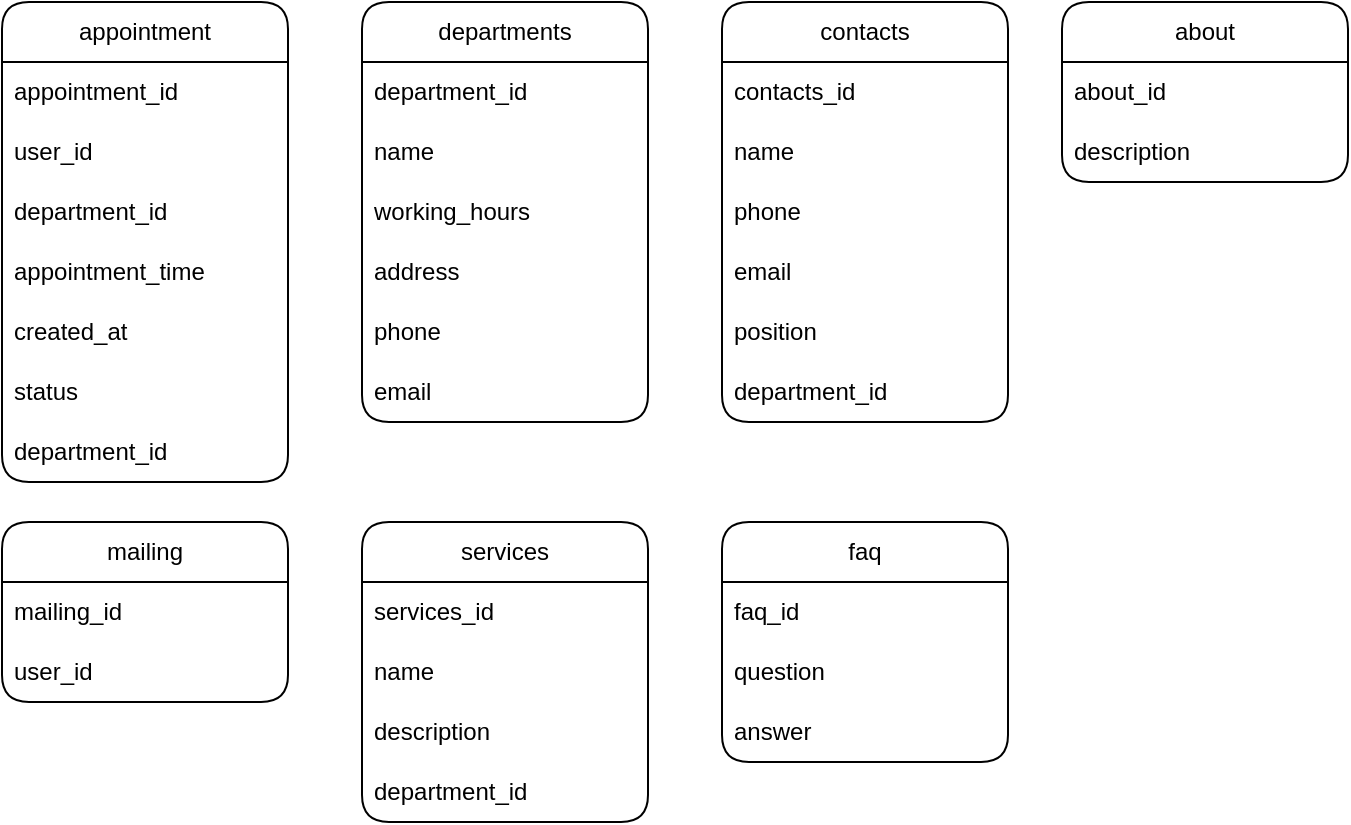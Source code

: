 <mxfile version="24.7.15">
  <diagram name="Страница — 1" id="VpNp2RohpKVzOhCPtYdV">
    <mxGraphModel dx="988" dy="537" grid="1" gridSize="10" guides="1" tooltips="1" connect="1" arrows="1" fold="1" page="1" pageScale="1" pageWidth="827" pageHeight="1169" math="0" shadow="0">
      <root>
        <mxCell id="0" />
        <mxCell id="1" parent="0" />
        <mxCell id="bYDsQo14aCg1KLKc_yVK-1" value="appointment" style="swimlane;fontStyle=0;childLayout=stackLayout;horizontal=1;startSize=30;horizontalStack=0;resizeParent=1;resizeParentMax=0;resizeLast=0;collapsible=1;marginBottom=0;whiteSpace=wrap;html=1;rounded=1;swimlaneLine=1;" vertex="1" parent="1">
          <mxGeometry x="70" y="150" width="143" height="240" as="geometry" />
        </mxCell>
        <mxCell id="bYDsQo14aCg1KLKc_yVK-2" value="appointment_id" style="text;strokeColor=none;fillColor=none;align=left;verticalAlign=middle;spacingLeft=4;spacingRight=4;overflow=hidden;points=[[0,0.5],[1,0.5]];portConstraint=eastwest;rotatable=0;whiteSpace=wrap;html=1;" vertex="1" parent="bYDsQo14aCg1KLKc_yVK-1">
          <mxGeometry y="30" width="143" height="30" as="geometry" />
        </mxCell>
        <mxCell id="bYDsQo14aCg1KLKc_yVK-3" value="user_id" style="text;strokeColor=none;fillColor=none;align=left;verticalAlign=middle;spacingLeft=4;spacingRight=4;overflow=hidden;points=[[0,0.5],[1,0.5]];portConstraint=eastwest;rotatable=0;whiteSpace=wrap;html=1;" vertex="1" parent="bYDsQo14aCg1KLKc_yVK-1">
          <mxGeometry y="60" width="143" height="30" as="geometry" />
        </mxCell>
        <mxCell id="bYDsQo14aCg1KLKc_yVK-4" value="department_id" style="text;strokeColor=none;fillColor=none;align=left;verticalAlign=middle;spacingLeft=4;spacingRight=4;overflow=hidden;points=[[0,0.5],[1,0.5]];portConstraint=eastwest;rotatable=0;whiteSpace=wrap;html=1;" vertex="1" parent="bYDsQo14aCg1KLKc_yVK-1">
          <mxGeometry y="90" width="143" height="30" as="geometry" />
        </mxCell>
        <mxCell id="bYDsQo14aCg1KLKc_yVK-13" value="appointment_time" style="text;strokeColor=none;fillColor=none;align=left;verticalAlign=middle;spacingLeft=4;spacingRight=4;overflow=hidden;points=[[0,0.5],[1,0.5]];portConstraint=eastwest;rotatable=0;whiteSpace=wrap;html=1;" vertex="1" parent="bYDsQo14aCg1KLKc_yVK-1">
          <mxGeometry y="120" width="143" height="30" as="geometry" />
        </mxCell>
        <mxCell id="bYDsQo14aCg1KLKc_yVK-15" value="created_at" style="text;strokeColor=none;fillColor=none;align=left;verticalAlign=middle;spacingLeft=4;spacingRight=4;overflow=hidden;points=[[0,0.5],[1,0.5]];portConstraint=eastwest;rotatable=0;whiteSpace=wrap;html=1;" vertex="1" parent="bYDsQo14aCg1KLKc_yVK-1">
          <mxGeometry y="150" width="143" height="30" as="geometry" />
        </mxCell>
        <mxCell id="bYDsQo14aCg1KLKc_yVK-12" value="status&amp;nbsp;" style="text;strokeColor=none;fillColor=none;align=left;verticalAlign=middle;spacingLeft=4;spacingRight=4;overflow=hidden;points=[[0,0.5],[1,0.5]];portConstraint=eastwest;rotatable=0;whiteSpace=wrap;html=1;" vertex="1" parent="bYDsQo14aCg1KLKc_yVK-1">
          <mxGeometry y="180" width="143" height="30" as="geometry" />
        </mxCell>
        <mxCell id="bYDsQo14aCg1KLKc_yVK-17" value="department_id" style="text;strokeColor=none;fillColor=none;align=left;verticalAlign=middle;spacingLeft=4;spacingRight=4;overflow=hidden;points=[[0,0.5],[1,0.5]];portConstraint=eastwest;rotatable=0;whiteSpace=wrap;html=1;" vertex="1" parent="bYDsQo14aCg1KLKc_yVK-1">
          <mxGeometry y="210" width="143" height="30" as="geometry" />
        </mxCell>
        <mxCell id="bYDsQo14aCg1KLKc_yVK-18" value="departments" style="swimlane;fontStyle=0;childLayout=stackLayout;horizontal=1;startSize=30;horizontalStack=0;resizeParent=1;resizeParentMax=0;resizeLast=0;collapsible=1;marginBottom=0;whiteSpace=wrap;html=1;rounded=1;swimlaneLine=1;" vertex="1" parent="1">
          <mxGeometry x="250" y="150" width="143" height="210" as="geometry" />
        </mxCell>
        <mxCell id="bYDsQo14aCg1KLKc_yVK-19" value="department_id" style="text;strokeColor=none;fillColor=none;align=left;verticalAlign=middle;spacingLeft=4;spacingRight=4;overflow=hidden;points=[[0,0.5],[1,0.5]];portConstraint=eastwest;rotatable=0;whiteSpace=wrap;html=1;" vertex="1" parent="bYDsQo14aCg1KLKc_yVK-18">
          <mxGeometry y="30" width="143" height="30" as="geometry" />
        </mxCell>
        <mxCell id="bYDsQo14aCg1KLKc_yVK-20" value="name" style="text;strokeColor=none;fillColor=none;align=left;verticalAlign=middle;spacingLeft=4;spacingRight=4;overflow=hidden;points=[[0,0.5],[1,0.5]];portConstraint=eastwest;rotatable=0;whiteSpace=wrap;html=1;" vertex="1" parent="bYDsQo14aCg1KLKc_yVK-18">
          <mxGeometry y="60" width="143" height="30" as="geometry" />
        </mxCell>
        <mxCell id="bYDsQo14aCg1KLKc_yVK-21" value="working_hours" style="text;strokeColor=none;fillColor=none;align=left;verticalAlign=middle;spacingLeft=4;spacingRight=4;overflow=hidden;points=[[0,0.5],[1,0.5]];portConstraint=eastwest;rotatable=0;whiteSpace=wrap;html=1;" vertex="1" parent="bYDsQo14aCg1KLKc_yVK-18">
          <mxGeometry y="90" width="143" height="30" as="geometry" />
        </mxCell>
        <mxCell id="bYDsQo14aCg1KLKc_yVK-22" value="address" style="text;strokeColor=none;fillColor=none;align=left;verticalAlign=middle;spacingLeft=4;spacingRight=4;overflow=hidden;points=[[0,0.5],[1,0.5]];portConstraint=eastwest;rotatable=0;whiteSpace=wrap;html=1;" vertex="1" parent="bYDsQo14aCg1KLKc_yVK-18">
          <mxGeometry y="120" width="143" height="30" as="geometry" />
        </mxCell>
        <mxCell id="bYDsQo14aCg1KLKc_yVK-23" value="phone" style="text;strokeColor=none;fillColor=none;align=left;verticalAlign=middle;spacingLeft=4;spacingRight=4;overflow=hidden;points=[[0,0.5],[1,0.5]];portConstraint=eastwest;rotatable=0;whiteSpace=wrap;html=1;" vertex="1" parent="bYDsQo14aCg1KLKc_yVK-18">
          <mxGeometry y="150" width="143" height="30" as="geometry" />
        </mxCell>
        <mxCell id="bYDsQo14aCg1KLKc_yVK-24" value="email" style="text;strokeColor=none;fillColor=none;align=left;verticalAlign=middle;spacingLeft=4;spacingRight=4;overflow=hidden;points=[[0,0.5],[1,0.5]];portConstraint=eastwest;rotatable=0;whiteSpace=wrap;html=1;" vertex="1" parent="bYDsQo14aCg1KLKc_yVK-18">
          <mxGeometry y="180" width="143" height="30" as="geometry" />
        </mxCell>
        <mxCell id="bYDsQo14aCg1KLKc_yVK-27" value="contacts" style="swimlane;fontStyle=0;childLayout=stackLayout;horizontal=1;startSize=30;horizontalStack=0;resizeParent=1;resizeParentMax=0;resizeLast=0;collapsible=1;marginBottom=0;whiteSpace=wrap;html=1;rounded=1;swimlaneLine=1;" vertex="1" parent="1">
          <mxGeometry x="430" y="150" width="143" height="210" as="geometry" />
        </mxCell>
        <mxCell id="bYDsQo14aCg1KLKc_yVK-28" value="contacts_id" style="text;strokeColor=none;fillColor=none;align=left;verticalAlign=middle;spacingLeft=4;spacingRight=4;overflow=hidden;points=[[0,0.5],[1,0.5]];portConstraint=eastwest;rotatable=0;whiteSpace=wrap;html=1;" vertex="1" parent="bYDsQo14aCg1KLKc_yVK-27">
          <mxGeometry y="30" width="143" height="30" as="geometry" />
        </mxCell>
        <mxCell id="bYDsQo14aCg1KLKc_yVK-29" value="name" style="text;strokeColor=none;fillColor=none;align=left;verticalAlign=middle;spacingLeft=4;spacingRight=4;overflow=hidden;points=[[0,0.5],[1,0.5]];portConstraint=eastwest;rotatable=0;whiteSpace=wrap;html=1;" vertex="1" parent="bYDsQo14aCg1KLKc_yVK-27">
          <mxGeometry y="60" width="143" height="30" as="geometry" />
        </mxCell>
        <mxCell id="bYDsQo14aCg1KLKc_yVK-30" value="phone" style="text;strokeColor=none;fillColor=none;align=left;verticalAlign=middle;spacingLeft=4;spacingRight=4;overflow=hidden;points=[[0,0.5],[1,0.5]];portConstraint=eastwest;rotatable=0;whiteSpace=wrap;html=1;" vertex="1" parent="bYDsQo14aCg1KLKc_yVK-27">
          <mxGeometry y="90" width="143" height="30" as="geometry" />
        </mxCell>
        <mxCell id="bYDsQo14aCg1KLKc_yVK-31" value="email" style="text;strokeColor=none;fillColor=none;align=left;verticalAlign=middle;spacingLeft=4;spacingRight=4;overflow=hidden;points=[[0,0.5],[1,0.5]];portConstraint=eastwest;rotatable=0;whiteSpace=wrap;html=1;" vertex="1" parent="bYDsQo14aCg1KLKc_yVK-27">
          <mxGeometry y="120" width="143" height="30" as="geometry" />
        </mxCell>
        <mxCell id="bYDsQo14aCg1KLKc_yVK-32" value="position" style="text;strokeColor=none;fillColor=none;align=left;verticalAlign=middle;spacingLeft=4;spacingRight=4;overflow=hidden;points=[[0,0.5],[1,0.5]];portConstraint=eastwest;rotatable=0;whiteSpace=wrap;html=1;" vertex="1" parent="bYDsQo14aCg1KLKc_yVK-27">
          <mxGeometry y="150" width="143" height="30" as="geometry" />
        </mxCell>
        <mxCell id="bYDsQo14aCg1KLKc_yVK-33" value="department_id" style="text;strokeColor=none;fillColor=none;align=left;verticalAlign=middle;spacingLeft=4;spacingRight=4;overflow=hidden;points=[[0,0.5],[1,0.5]];portConstraint=eastwest;rotatable=0;whiteSpace=wrap;html=1;" vertex="1" parent="bYDsQo14aCg1KLKc_yVK-27">
          <mxGeometry y="180" width="143" height="30" as="geometry" />
        </mxCell>
        <mxCell id="bYDsQo14aCg1KLKc_yVK-35" value="about" style="swimlane;fontStyle=0;childLayout=stackLayout;horizontal=1;startSize=30;horizontalStack=0;resizeParent=1;resizeParentMax=0;resizeLast=0;collapsible=1;marginBottom=0;whiteSpace=wrap;html=1;rounded=1;swimlaneLine=1;" vertex="1" parent="1">
          <mxGeometry x="600" y="150" width="143" height="90" as="geometry" />
        </mxCell>
        <mxCell id="bYDsQo14aCg1KLKc_yVK-36" value="about_id" style="text;strokeColor=none;fillColor=none;align=left;verticalAlign=middle;spacingLeft=4;spacingRight=4;overflow=hidden;points=[[0,0.5],[1,0.5]];portConstraint=eastwest;rotatable=0;whiteSpace=wrap;html=1;" vertex="1" parent="bYDsQo14aCg1KLKc_yVK-35">
          <mxGeometry y="30" width="143" height="30" as="geometry" />
        </mxCell>
        <mxCell id="bYDsQo14aCg1KLKc_yVK-37" value="description" style="text;strokeColor=none;fillColor=none;align=left;verticalAlign=middle;spacingLeft=4;spacingRight=4;overflow=hidden;points=[[0,0.5],[1,0.5]];portConstraint=eastwest;rotatable=0;whiteSpace=wrap;html=1;" vertex="1" parent="bYDsQo14aCg1KLKc_yVK-35">
          <mxGeometry y="60" width="143" height="30" as="geometry" />
        </mxCell>
        <mxCell id="bYDsQo14aCg1KLKc_yVK-43" value="mailing" style="swimlane;fontStyle=0;childLayout=stackLayout;horizontal=1;startSize=30;horizontalStack=0;resizeParent=1;resizeParentMax=0;resizeLast=0;collapsible=1;marginBottom=0;whiteSpace=wrap;html=1;rounded=1;swimlaneLine=1;" vertex="1" parent="1">
          <mxGeometry x="70" y="410" width="143" height="90" as="geometry" />
        </mxCell>
        <mxCell id="bYDsQo14aCg1KLKc_yVK-44" value="mailing_id" style="text;strokeColor=none;fillColor=none;align=left;verticalAlign=middle;spacingLeft=4;spacingRight=4;overflow=hidden;points=[[0,0.5],[1,0.5]];portConstraint=eastwest;rotatable=0;whiteSpace=wrap;html=1;" vertex="1" parent="bYDsQo14aCg1KLKc_yVK-43">
          <mxGeometry y="30" width="143" height="30" as="geometry" />
        </mxCell>
        <mxCell id="bYDsQo14aCg1KLKc_yVK-45" value="user_id" style="text;strokeColor=none;fillColor=none;align=left;verticalAlign=middle;spacingLeft=4;spacingRight=4;overflow=hidden;points=[[0,0.5],[1,0.5]];portConstraint=eastwest;rotatable=0;whiteSpace=wrap;html=1;" vertex="1" parent="bYDsQo14aCg1KLKc_yVK-43">
          <mxGeometry y="60" width="143" height="30" as="geometry" />
        </mxCell>
        <mxCell id="bYDsQo14aCg1KLKc_yVK-51" value="services" style="swimlane;fontStyle=0;childLayout=stackLayout;horizontal=1;startSize=30;horizontalStack=0;resizeParent=1;resizeParentMax=0;resizeLast=0;collapsible=1;marginBottom=0;whiteSpace=wrap;html=1;rounded=1;swimlaneLine=1;" vertex="1" parent="1">
          <mxGeometry x="250" y="410" width="143" height="150" as="geometry" />
        </mxCell>
        <mxCell id="bYDsQo14aCg1KLKc_yVK-52" value="services_id" style="text;strokeColor=none;fillColor=none;align=left;verticalAlign=middle;spacingLeft=4;spacingRight=4;overflow=hidden;points=[[0,0.5],[1,0.5]];portConstraint=eastwest;rotatable=0;whiteSpace=wrap;html=1;" vertex="1" parent="bYDsQo14aCg1KLKc_yVK-51">
          <mxGeometry y="30" width="143" height="30" as="geometry" />
        </mxCell>
        <mxCell id="bYDsQo14aCg1KLKc_yVK-53" value="name" style="text;strokeColor=none;fillColor=none;align=left;verticalAlign=middle;spacingLeft=4;spacingRight=4;overflow=hidden;points=[[0,0.5],[1,0.5]];portConstraint=eastwest;rotatable=0;whiteSpace=wrap;html=1;" vertex="1" parent="bYDsQo14aCg1KLKc_yVK-51">
          <mxGeometry y="60" width="143" height="30" as="geometry" />
        </mxCell>
        <mxCell id="bYDsQo14aCg1KLKc_yVK-54" value=" description" style="text;strokeColor=none;fillColor=none;align=left;verticalAlign=middle;spacingLeft=4;spacingRight=4;overflow=hidden;points=[[0,0.5],[1,0.5]];portConstraint=eastwest;rotatable=0;whiteSpace=wrap;html=1;" vertex="1" parent="bYDsQo14aCg1KLKc_yVK-51">
          <mxGeometry y="90" width="143" height="30" as="geometry" />
        </mxCell>
        <mxCell id="bYDsQo14aCg1KLKc_yVK-55" value="department_id" style="text;strokeColor=none;fillColor=none;align=left;verticalAlign=middle;spacingLeft=4;spacingRight=4;overflow=hidden;points=[[0,0.5],[1,0.5]];portConstraint=eastwest;rotatable=0;whiteSpace=wrap;html=1;" vertex="1" parent="bYDsQo14aCg1KLKc_yVK-51">
          <mxGeometry y="120" width="143" height="30" as="geometry" />
        </mxCell>
        <mxCell id="bYDsQo14aCg1KLKc_yVK-59" value="faq" style="swimlane;fontStyle=0;childLayout=stackLayout;horizontal=1;startSize=30;horizontalStack=0;resizeParent=1;resizeParentMax=0;resizeLast=0;collapsible=1;marginBottom=0;whiteSpace=wrap;html=1;rounded=1;swimlaneLine=1;" vertex="1" parent="1">
          <mxGeometry x="430" y="410" width="143" height="120" as="geometry" />
        </mxCell>
        <mxCell id="bYDsQo14aCg1KLKc_yVK-60" value="faq_id" style="text;strokeColor=none;fillColor=none;align=left;verticalAlign=middle;spacingLeft=4;spacingRight=4;overflow=hidden;points=[[0,0.5],[1,0.5]];portConstraint=eastwest;rotatable=0;whiteSpace=wrap;html=1;" vertex="1" parent="bYDsQo14aCg1KLKc_yVK-59">
          <mxGeometry y="30" width="143" height="30" as="geometry" />
        </mxCell>
        <mxCell id="bYDsQo14aCg1KLKc_yVK-61" value="question" style="text;strokeColor=none;fillColor=none;align=left;verticalAlign=middle;spacingLeft=4;spacingRight=4;overflow=hidden;points=[[0,0.5],[1,0.5]];portConstraint=eastwest;rotatable=0;whiteSpace=wrap;html=1;" vertex="1" parent="bYDsQo14aCg1KLKc_yVK-59">
          <mxGeometry y="60" width="143" height="30" as="geometry" />
        </mxCell>
        <mxCell id="bYDsQo14aCg1KLKc_yVK-62" value="answer" style="text;strokeColor=none;fillColor=none;align=left;verticalAlign=middle;spacingLeft=4;spacingRight=4;overflow=hidden;points=[[0,0.5],[1,0.5]];portConstraint=eastwest;rotatable=0;whiteSpace=wrap;html=1;" vertex="1" parent="bYDsQo14aCg1KLKc_yVK-59">
          <mxGeometry y="90" width="143" height="30" as="geometry" />
        </mxCell>
      </root>
    </mxGraphModel>
  </diagram>
</mxfile>
